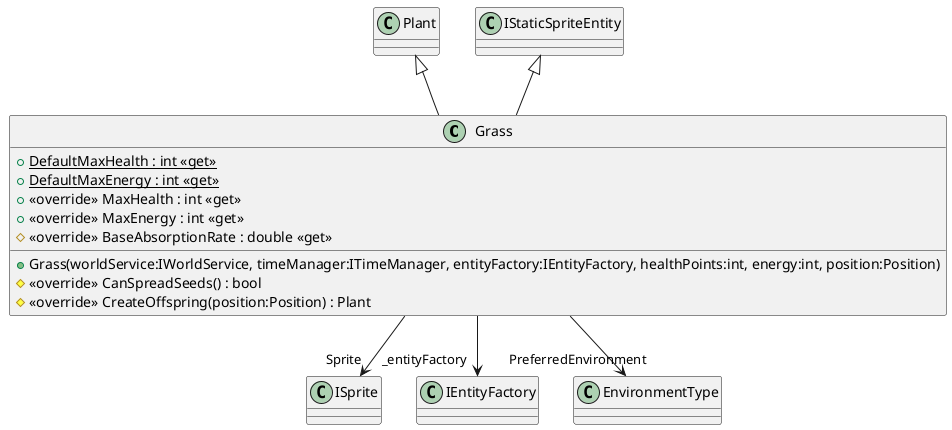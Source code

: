 @startuml
class Grass {
    + {static} DefaultMaxHealth : int <<get>>
    + {static} DefaultMaxEnergy : int <<get>>
    + <<override>> MaxHealth : int <<get>>
    + <<override>> MaxEnergy : int <<get>>
    # <<override>> BaseAbsorptionRate : double <<get>>
    + Grass(worldService:IWorldService, timeManager:ITimeManager, entityFactory:IEntityFactory, healthPoints:int, energy:int, position:Position)
    # <<override>> CanSpreadSeeds() : bool
    # <<override>> CreateOffspring(position:Position) : Plant
}
Plant <|-- Grass
IStaticSpriteEntity <|-- Grass
Grass --> "Sprite" ISprite
Grass --> "_entityFactory" IEntityFactory
Grass --> "PreferredEnvironment" EnvironmentType
@enduml
